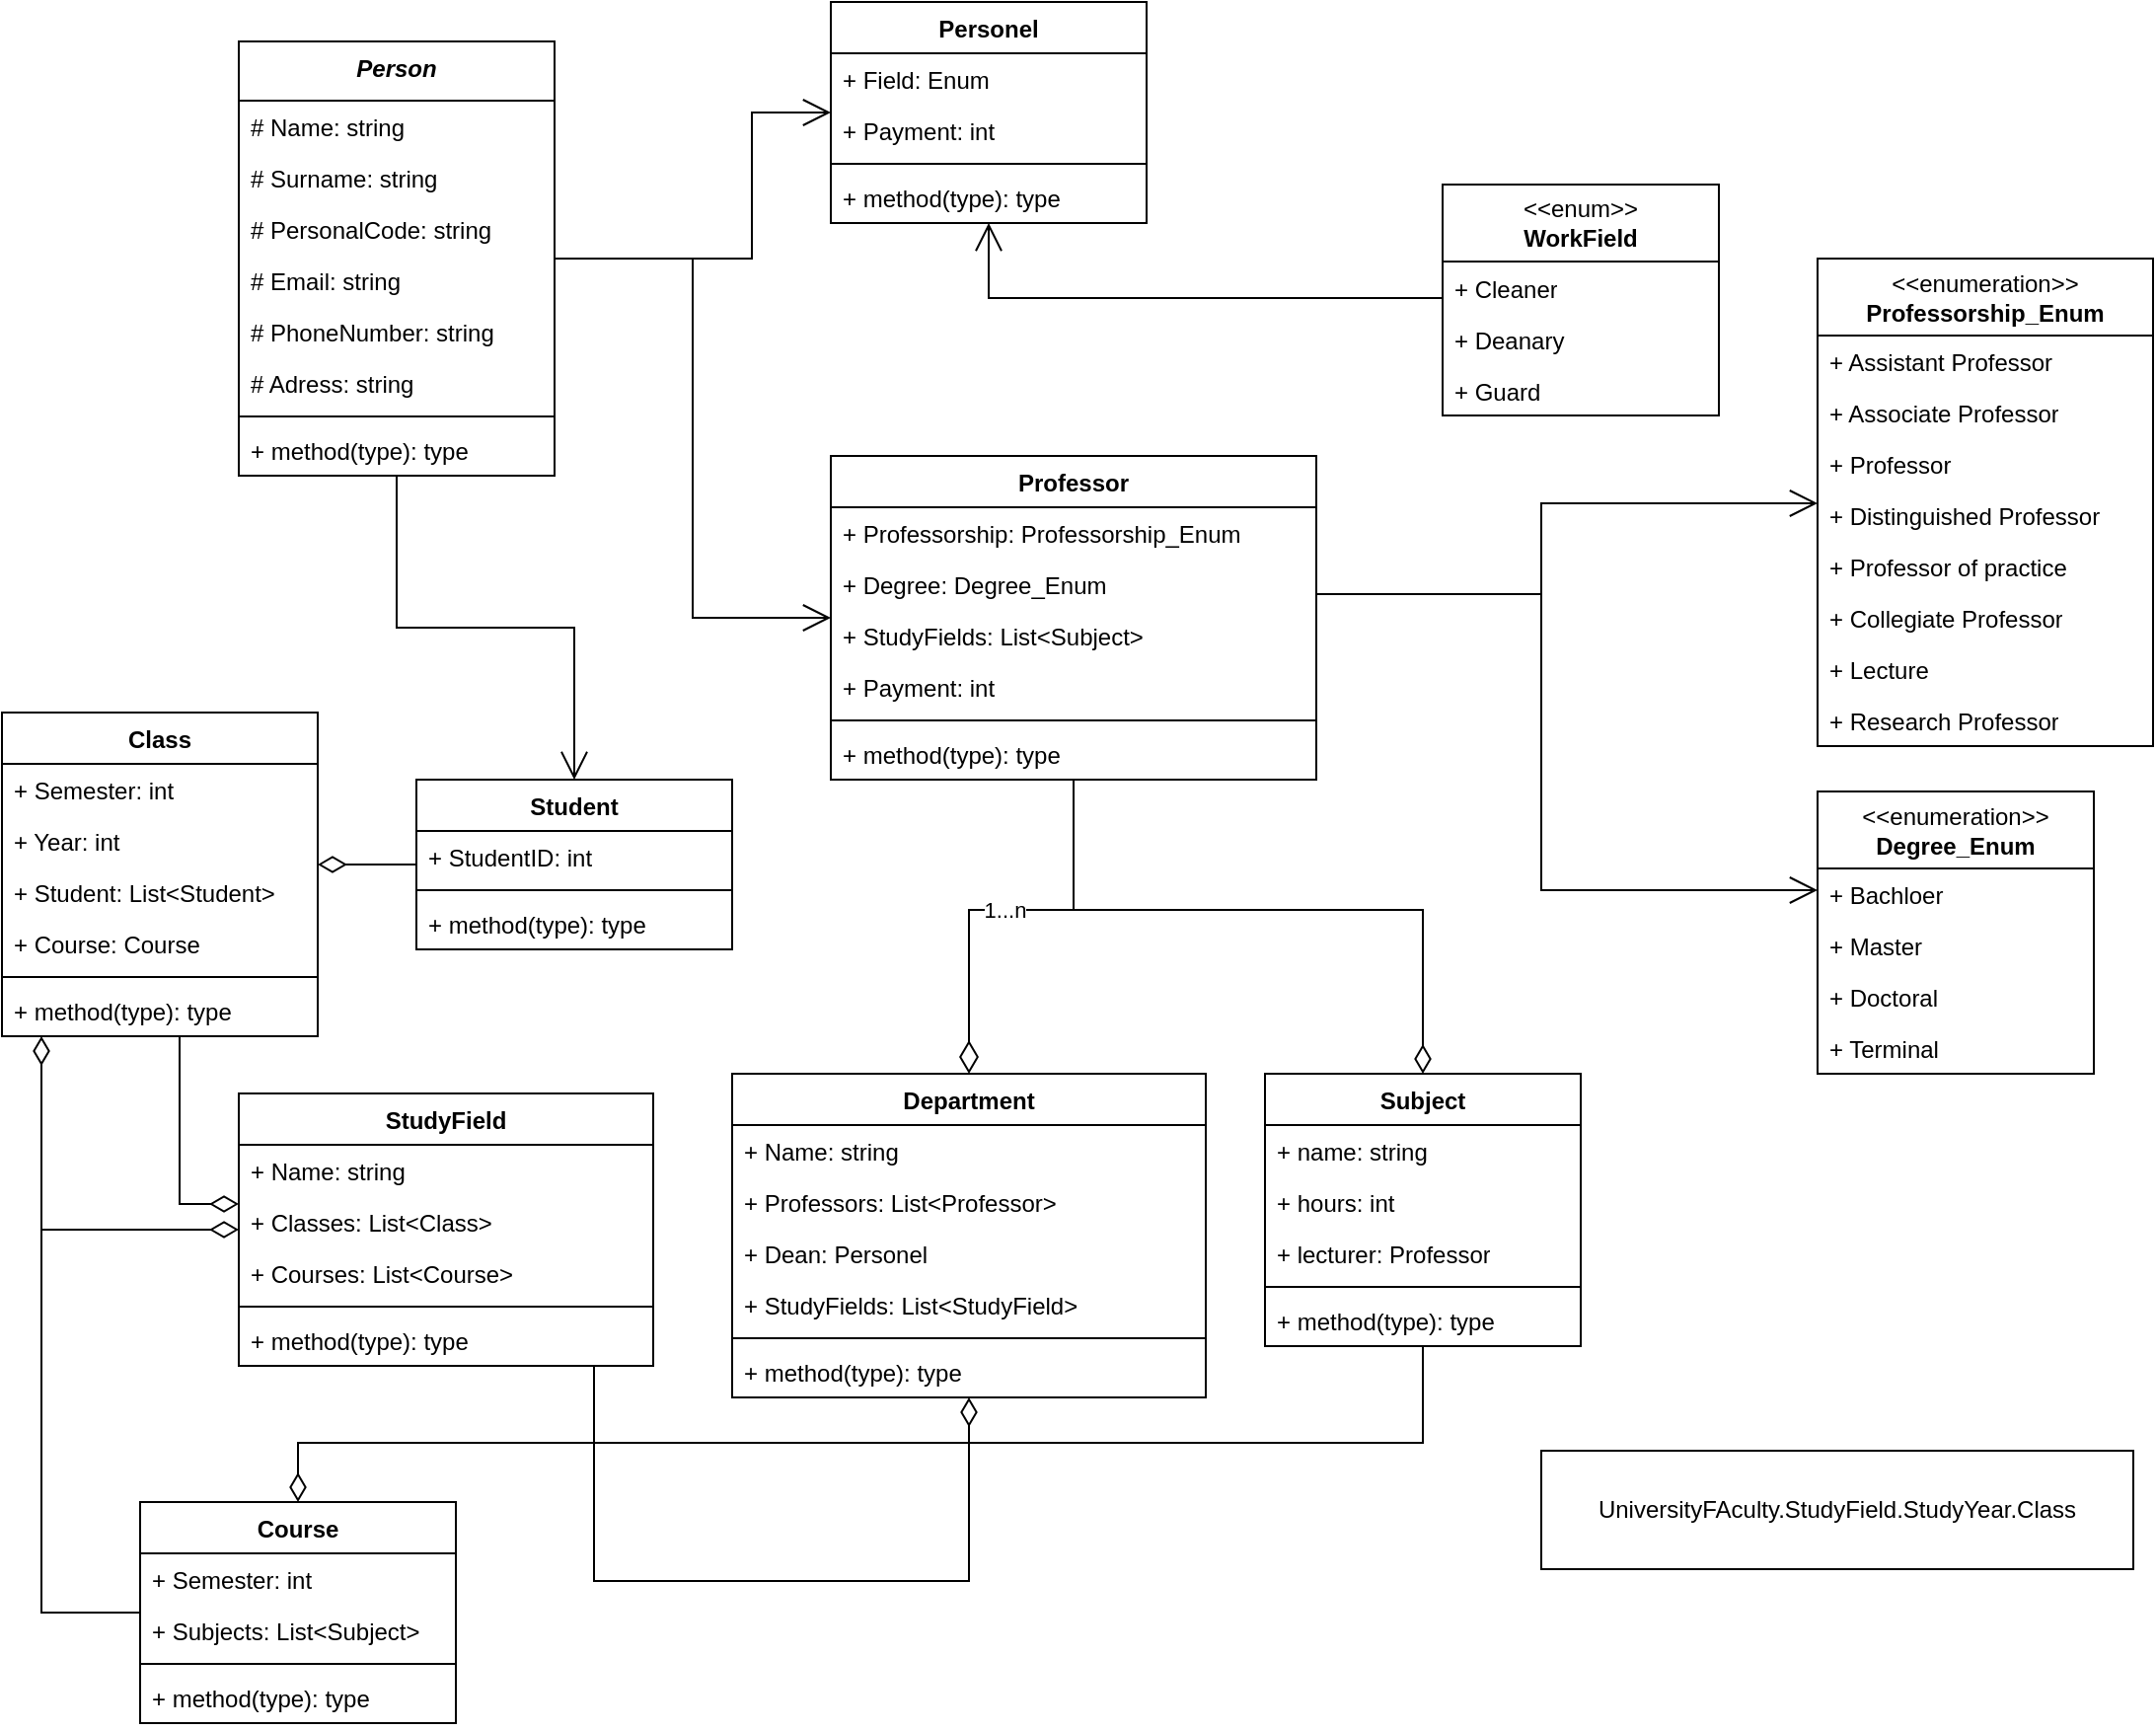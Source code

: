 <mxfile version="24.2.5" type="github">
  <diagram name="Strona-1" id="ZMuBya0hHFWjPArA7sXA">
    <mxGraphModel dx="860" dy="2122" grid="1" gridSize="10" guides="1" tooltips="1" connect="1" arrows="1" fold="1" page="1" pageScale="1" pageWidth="827" pageHeight="1169" math="0" shadow="0">
      <root>
        <mxCell id="0" />
        <mxCell id="1" parent="0" />
        <mxCell id="BxBO1usKI3OGjHKs2vSr-18" value="&lt;b&gt;Class&lt;/b&gt;" style="swimlane;fontStyle=1;align=center;verticalAlign=top;childLayout=stackLayout;horizontal=1;startSize=26;horizontalStack=0;resizeParent=1;resizeParentMax=0;resizeLast=0;collapsible=1;marginBottom=0;whiteSpace=wrap;html=1;" parent="1" vertex="1">
          <mxGeometry x="150" y="280" width="160" height="164" as="geometry" />
        </mxCell>
        <mxCell id="BxBO1usKI3OGjHKs2vSr-19" value="+ Semester: int" style="text;strokeColor=none;fillColor=none;align=left;verticalAlign=top;spacingLeft=4;spacingRight=4;overflow=hidden;rotatable=0;points=[[0,0.5],[1,0.5]];portConstraint=eastwest;whiteSpace=wrap;html=1;" parent="BxBO1usKI3OGjHKs2vSr-18" vertex="1">
          <mxGeometry y="26" width="160" height="26" as="geometry" />
        </mxCell>
        <mxCell id="FNR3KFnYAetJGcfj_zRv-16" value="+ Year: int" style="text;strokeColor=none;fillColor=none;align=left;verticalAlign=top;spacingLeft=4;spacingRight=4;overflow=hidden;rotatable=0;points=[[0,0.5],[1,0.5]];portConstraint=eastwest;whiteSpace=wrap;html=1;" vertex="1" parent="BxBO1usKI3OGjHKs2vSr-18">
          <mxGeometry y="52" width="160" height="26" as="geometry" />
        </mxCell>
        <mxCell id="FNR3KFnYAetJGcfj_zRv-23" value="+ Student: List&amp;lt;Student&amp;gt;" style="text;strokeColor=none;fillColor=none;align=left;verticalAlign=top;spacingLeft=4;spacingRight=4;overflow=hidden;rotatable=0;points=[[0,0.5],[1,0.5]];portConstraint=eastwest;whiteSpace=wrap;html=1;" vertex="1" parent="BxBO1usKI3OGjHKs2vSr-18">
          <mxGeometry y="78" width="160" height="26" as="geometry" />
        </mxCell>
        <mxCell id="FNR3KFnYAetJGcfj_zRv-25" value="+ Course: Course" style="text;strokeColor=none;fillColor=none;align=left;verticalAlign=top;spacingLeft=4;spacingRight=4;overflow=hidden;rotatable=0;points=[[0,0.5],[1,0.5]];portConstraint=eastwest;whiteSpace=wrap;html=1;" vertex="1" parent="BxBO1usKI3OGjHKs2vSr-18">
          <mxGeometry y="104" width="160" height="26" as="geometry" />
        </mxCell>
        <mxCell id="BxBO1usKI3OGjHKs2vSr-20" value="" style="line;strokeWidth=1;fillColor=none;align=left;verticalAlign=middle;spacingTop=-1;spacingLeft=3;spacingRight=3;rotatable=0;labelPosition=right;points=[];portConstraint=eastwest;strokeColor=inherit;" parent="BxBO1usKI3OGjHKs2vSr-18" vertex="1">
          <mxGeometry y="130" width="160" height="8" as="geometry" />
        </mxCell>
        <mxCell id="BxBO1usKI3OGjHKs2vSr-21" value="+ method(type): type" style="text;strokeColor=none;fillColor=none;align=left;verticalAlign=top;spacingLeft=4;spacingRight=4;overflow=hidden;rotatable=0;points=[[0,0.5],[1,0.5]];portConstraint=eastwest;whiteSpace=wrap;html=1;" parent="BxBO1usKI3OGjHKs2vSr-18" vertex="1">
          <mxGeometry y="138" width="160" height="26" as="geometry" />
        </mxCell>
        <mxCell id="BxBO1usKI3OGjHKs2vSr-22" value="&lt;b&gt;Student&lt;/b&gt;" style="swimlane;fontStyle=1;align=center;verticalAlign=top;childLayout=stackLayout;horizontal=1;startSize=26;horizontalStack=0;resizeParent=1;resizeParentMax=0;resizeLast=0;collapsible=1;marginBottom=0;whiteSpace=wrap;html=1;" parent="1" vertex="1">
          <mxGeometry x="360" y="314" width="160" height="86" as="geometry" />
        </mxCell>
        <mxCell id="BxBO1usKI3OGjHKs2vSr-23" value="+ StudentID: int" style="text;strokeColor=none;fillColor=none;align=left;verticalAlign=top;spacingLeft=4;spacingRight=4;overflow=hidden;rotatable=0;points=[[0,0.5],[1,0.5]];portConstraint=eastwest;whiteSpace=wrap;html=1;" parent="BxBO1usKI3OGjHKs2vSr-22" vertex="1">
          <mxGeometry y="26" width="160" height="26" as="geometry" />
        </mxCell>
        <mxCell id="BxBO1usKI3OGjHKs2vSr-24" value="" style="line;strokeWidth=1;fillColor=none;align=left;verticalAlign=middle;spacingTop=-1;spacingLeft=3;spacingRight=3;rotatable=0;labelPosition=right;points=[];portConstraint=eastwest;strokeColor=inherit;" parent="BxBO1usKI3OGjHKs2vSr-22" vertex="1">
          <mxGeometry y="52" width="160" height="8" as="geometry" />
        </mxCell>
        <mxCell id="BxBO1usKI3OGjHKs2vSr-25" value="+ method(type): type" style="text;strokeColor=none;fillColor=none;align=left;verticalAlign=top;spacingLeft=4;spacingRight=4;overflow=hidden;rotatable=0;points=[[0,0.5],[1,0.5]];portConstraint=eastwest;whiteSpace=wrap;html=1;" parent="BxBO1usKI3OGjHKs2vSr-22" vertex="1">
          <mxGeometry y="60" width="160" height="26" as="geometry" />
        </mxCell>
        <mxCell id="BxBO1usKI3OGjHKs2vSr-30" value="&lt;b&gt;Professor&lt;/b&gt;&lt;br&gt;&lt;div&gt;&lt;b&gt;&lt;br&gt;&lt;/b&gt;&lt;/div&gt;" style="swimlane;fontStyle=1;align=center;verticalAlign=top;childLayout=stackLayout;horizontal=1;startSize=26;horizontalStack=0;resizeParent=1;resizeParentMax=0;resizeLast=0;collapsible=1;marginBottom=0;whiteSpace=wrap;html=1;" parent="1" vertex="1">
          <mxGeometry x="570" y="150" width="246" height="164" as="geometry" />
        </mxCell>
        <mxCell id="BxBO1usKI3OGjHKs2vSr-31" value="+&amp;nbsp;&lt;span style=&quot;text-align: center;&quot;&gt;Professorship&lt;/span&gt;:&amp;nbsp;&lt;span style=&quot;text-align: center;&quot;&gt;Professorship_Enum&lt;/span&gt;" style="text;strokeColor=none;fillColor=none;align=left;verticalAlign=top;spacingLeft=4;spacingRight=4;overflow=hidden;rotatable=0;points=[[0,0.5],[1,0.5]];portConstraint=eastwest;whiteSpace=wrap;html=1;" parent="BxBO1usKI3OGjHKs2vSr-30" vertex="1">
          <mxGeometry y="26" width="246" height="26" as="geometry" />
        </mxCell>
        <mxCell id="FNR3KFnYAetJGcfj_zRv-11" value="+ Degree: Degree_Enum&lt;span style=&quot;color: rgba(0, 0, 0, 0); font-family: monospace; font-size: 0px; text-wrap: nowrap;&quot;&gt;%3CmxGraphModel%3E%3Croot%3E%3CmxCell%20id%3D%220%22%2F%3E%3CmxCell%20id%3D%221%22%20parent%3D%220%22%2F%3E%3CmxCell%20id%3D%222%22%20value%3D%22%2B%20StudyFields%3A%20List%26amp%3Blt%3BSubject%26amp%3Bgt%3B%22%20style%3D%22text%3BstrokeColor%3Dnone%3BfillColor%3Dnone%3Balign%3Dleft%3BverticalAlign%3Dtop%3BspacingLeft%3D4%3BspacingRight%3D4%3Boverflow%3Dhidden%3Brotatable%3D0%3Bpoints%3D%5B%5B0%2C0.5%5D%2C%5B1%2C0.5%5D%5D%3BportConstraint%3Deastwest%3BwhiteSpace%3Dwrap%3Bhtml%3D1%3B%22%20vertex%3D%221%22%20parent%3D%221%22%3E%3CmxGeometry%20x%3D%22570%22%20y%3D%22202%22%20width%3D%22246%22%20height%3D%2226%22%20as%3D%22geometry%22%2F%3E%3C%2FmxCell%3E%3C%2Froot%3E%3C%2FmxGraphModel%3E&lt;/span&gt;" style="text;strokeColor=none;fillColor=none;align=left;verticalAlign=top;spacingLeft=4;spacingRight=4;overflow=hidden;rotatable=0;points=[[0,0.5],[1,0.5]];portConstraint=eastwest;whiteSpace=wrap;html=1;" vertex="1" parent="BxBO1usKI3OGjHKs2vSr-30">
          <mxGeometry y="52" width="246" height="26" as="geometry" />
        </mxCell>
        <mxCell id="BxBO1usKI3OGjHKs2vSr-61" value="+ StudyFields: List&amp;lt;Subject&amp;gt;" style="text;strokeColor=none;fillColor=none;align=left;verticalAlign=top;spacingLeft=4;spacingRight=4;overflow=hidden;rotatable=0;points=[[0,0.5],[1,0.5]];portConstraint=eastwest;whiteSpace=wrap;html=1;" parent="BxBO1usKI3OGjHKs2vSr-30" vertex="1">
          <mxGeometry y="78" width="246" height="26" as="geometry" />
        </mxCell>
        <mxCell id="BxBO1usKI3OGjHKs2vSr-73" value="+ Payment: int" style="text;strokeColor=none;fillColor=none;align=left;verticalAlign=top;spacingLeft=4;spacingRight=4;overflow=hidden;rotatable=0;points=[[0,0.5],[1,0.5]];portConstraint=eastwest;whiteSpace=wrap;html=1;" parent="BxBO1usKI3OGjHKs2vSr-30" vertex="1">
          <mxGeometry y="104" width="246" height="26" as="geometry" />
        </mxCell>
        <mxCell id="BxBO1usKI3OGjHKs2vSr-32" value="" style="line;strokeWidth=1;fillColor=none;align=left;verticalAlign=middle;spacingTop=-1;spacingLeft=3;spacingRight=3;rotatable=0;labelPosition=right;points=[];portConstraint=eastwest;strokeColor=inherit;" parent="BxBO1usKI3OGjHKs2vSr-30" vertex="1">
          <mxGeometry y="130" width="246" height="8" as="geometry" />
        </mxCell>
        <mxCell id="BxBO1usKI3OGjHKs2vSr-33" value="+ method(type): type" style="text;strokeColor=none;fillColor=none;align=left;verticalAlign=top;spacingLeft=4;spacingRight=4;overflow=hidden;rotatable=0;points=[[0,0.5],[1,0.5]];portConstraint=eastwest;whiteSpace=wrap;html=1;" parent="BxBO1usKI3OGjHKs2vSr-30" vertex="1">
          <mxGeometry y="138" width="246" height="26" as="geometry" />
        </mxCell>
        <mxCell id="BxBO1usKI3OGjHKs2vSr-34" value="&lt;b&gt;Personel&lt;/b&gt;" style="swimlane;fontStyle=1;align=center;verticalAlign=top;childLayout=stackLayout;horizontal=1;startSize=26;horizontalStack=0;resizeParent=1;resizeParentMax=0;resizeLast=0;collapsible=1;marginBottom=0;whiteSpace=wrap;html=1;" parent="1" vertex="1">
          <mxGeometry x="570" y="-80" width="160" height="112" as="geometry" />
        </mxCell>
        <mxCell id="BxBO1usKI3OGjHKs2vSr-35" value="+ Field: Enum" style="text;strokeColor=none;fillColor=none;align=left;verticalAlign=top;spacingLeft=4;spacingRight=4;overflow=hidden;rotatable=0;points=[[0,0.5],[1,0.5]];portConstraint=eastwest;whiteSpace=wrap;html=1;" parent="BxBO1usKI3OGjHKs2vSr-34" vertex="1">
          <mxGeometry y="26" width="160" height="26" as="geometry" />
        </mxCell>
        <mxCell id="BxBO1usKI3OGjHKs2vSr-74" value="+ Payment: int" style="text;strokeColor=none;fillColor=none;align=left;verticalAlign=top;spacingLeft=4;spacingRight=4;overflow=hidden;rotatable=0;points=[[0,0.5],[1,0.5]];portConstraint=eastwest;whiteSpace=wrap;html=1;" parent="BxBO1usKI3OGjHKs2vSr-34" vertex="1">
          <mxGeometry y="52" width="160" height="26" as="geometry" />
        </mxCell>
        <mxCell id="BxBO1usKI3OGjHKs2vSr-36" value="" style="line;strokeWidth=1;fillColor=none;align=left;verticalAlign=middle;spacingTop=-1;spacingLeft=3;spacingRight=3;rotatable=0;labelPosition=right;points=[];portConstraint=eastwest;strokeColor=inherit;" parent="BxBO1usKI3OGjHKs2vSr-34" vertex="1">
          <mxGeometry y="78" width="160" height="8" as="geometry" />
        </mxCell>
        <mxCell id="BxBO1usKI3OGjHKs2vSr-37" value="+ method(type): type" style="text;strokeColor=none;fillColor=none;align=left;verticalAlign=top;spacingLeft=4;spacingRight=4;overflow=hidden;rotatable=0;points=[[0,0.5],[1,0.5]];portConstraint=eastwest;whiteSpace=wrap;html=1;" parent="BxBO1usKI3OGjHKs2vSr-34" vertex="1">
          <mxGeometry y="86" width="160" height="26" as="geometry" />
        </mxCell>
        <mxCell id="BxBO1usKI3OGjHKs2vSr-40" value="&lt;div&gt;&lt;b&gt;Department&lt;/b&gt;&lt;/div&gt;" style="swimlane;fontStyle=1;align=center;verticalAlign=top;childLayout=stackLayout;horizontal=1;startSize=26;horizontalStack=0;resizeParent=1;resizeParentMax=0;resizeLast=0;collapsible=1;marginBottom=0;whiteSpace=wrap;html=1;" parent="1" vertex="1">
          <mxGeometry x="520" y="463" width="240" height="164" as="geometry" />
        </mxCell>
        <mxCell id="BxBO1usKI3OGjHKs2vSr-95" value="+ Name: string" style="text;strokeColor=none;fillColor=none;align=left;verticalAlign=top;spacingLeft=4;spacingRight=4;overflow=hidden;rotatable=0;points=[[0,0.5],[1,0.5]];portConstraint=eastwest;whiteSpace=wrap;html=1;" parent="BxBO1usKI3OGjHKs2vSr-40" vertex="1">
          <mxGeometry y="26" width="240" height="26" as="geometry" />
        </mxCell>
        <mxCell id="BxBO1usKI3OGjHKs2vSr-96" value="+ Professors: List&amp;lt;Professor&amp;gt;" style="text;strokeColor=none;fillColor=none;align=left;verticalAlign=top;spacingLeft=4;spacingRight=4;overflow=hidden;rotatable=0;points=[[0,0.5],[1,0.5]];portConstraint=eastwest;whiteSpace=wrap;html=1;" parent="BxBO1usKI3OGjHKs2vSr-40" vertex="1">
          <mxGeometry y="52" width="240" height="26" as="geometry" />
        </mxCell>
        <mxCell id="BxBO1usKI3OGjHKs2vSr-97" value="+ Dean: Personel" style="text;strokeColor=none;fillColor=none;align=left;verticalAlign=top;spacingLeft=4;spacingRight=4;overflow=hidden;rotatable=0;points=[[0,0.5],[1,0.5]];portConstraint=eastwest;whiteSpace=wrap;html=1;" parent="BxBO1usKI3OGjHKs2vSr-40" vertex="1">
          <mxGeometry y="78" width="240" height="26" as="geometry" />
        </mxCell>
        <mxCell id="BxBO1usKI3OGjHKs2vSr-98" value="+ StudyFields: List&amp;lt;StudyField&amp;gt;" style="text;strokeColor=none;fillColor=none;align=left;verticalAlign=top;spacingLeft=4;spacingRight=4;overflow=hidden;rotatable=0;points=[[0,0.5],[1,0.5]];portConstraint=eastwest;whiteSpace=wrap;html=1;" parent="BxBO1usKI3OGjHKs2vSr-40" vertex="1">
          <mxGeometry y="104" width="240" height="26" as="geometry" />
        </mxCell>
        <mxCell id="BxBO1usKI3OGjHKs2vSr-42" value="" style="line;strokeWidth=1;fillColor=none;align=left;verticalAlign=middle;spacingTop=-1;spacingLeft=3;spacingRight=3;rotatable=0;labelPosition=right;points=[];portConstraint=eastwest;strokeColor=inherit;" parent="BxBO1usKI3OGjHKs2vSr-40" vertex="1">
          <mxGeometry y="130" width="240" height="8" as="geometry" />
        </mxCell>
        <mxCell id="BxBO1usKI3OGjHKs2vSr-43" value="+ method(type): type" style="text;strokeColor=none;fillColor=none;align=left;verticalAlign=top;spacingLeft=4;spacingRight=4;overflow=hidden;rotatable=0;points=[[0,0.5],[1,0.5]];portConstraint=eastwest;whiteSpace=wrap;html=1;" parent="BxBO1usKI3OGjHKs2vSr-40" vertex="1">
          <mxGeometry y="138" width="240" height="26" as="geometry" />
        </mxCell>
        <mxCell id="BxBO1usKI3OGjHKs2vSr-44" value="&lt;b&gt;StudyField&lt;/b&gt;" style="swimlane;fontStyle=1;align=center;verticalAlign=top;childLayout=stackLayout;horizontal=1;startSize=26;horizontalStack=0;resizeParent=1;resizeParentMax=0;resizeLast=0;collapsible=1;marginBottom=0;whiteSpace=wrap;html=1;" parent="1" vertex="1">
          <mxGeometry x="270" y="473" width="210" height="138" as="geometry" />
        </mxCell>
        <mxCell id="BxBO1usKI3OGjHKs2vSr-45" value="+ Name: string" style="text;strokeColor=none;fillColor=none;align=left;verticalAlign=top;spacingLeft=4;spacingRight=4;overflow=hidden;rotatable=0;points=[[0,0.5],[1,0.5]];portConstraint=eastwest;whiteSpace=wrap;html=1;" parent="BxBO1usKI3OGjHKs2vSr-44" vertex="1">
          <mxGeometry y="26" width="210" height="26" as="geometry" />
        </mxCell>
        <mxCell id="BxBO1usKI3OGjHKs2vSr-105" value="+ Classes: List&amp;lt;Class&amp;gt;" style="text;strokeColor=none;fillColor=none;align=left;verticalAlign=top;spacingLeft=4;spacingRight=4;overflow=hidden;rotatable=0;points=[[0,0.5],[1,0.5]];portConstraint=eastwest;whiteSpace=wrap;html=1;" parent="BxBO1usKI3OGjHKs2vSr-44" vertex="1">
          <mxGeometry y="52" width="210" height="26" as="geometry" />
        </mxCell>
        <mxCell id="FNR3KFnYAetJGcfj_zRv-26" value="+ Courses: List&amp;lt;Course&amp;gt;" style="text;strokeColor=none;fillColor=none;align=left;verticalAlign=top;spacingLeft=4;spacingRight=4;overflow=hidden;rotatable=0;points=[[0,0.5],[1,0.5]];portConstraint=eastwest;whiteSpace=wrap;html=1;" vertex="1" parent="BxBO1usKI3OGjHKs2vSr-44">
          <mxGeometry y="78" width="210" height="26" as="geometry" />
        </mxCell>
        <mxCell id="BxBO1usKI3OGjHKs2vSr-46" value="" style="line;strokeWidth=1;fillColor=none;align=left;verticalAlign=middle;spacingTop=-1;spacingLeft=3;spacingRight=3;rotatable=0;labelPosition=right;points=[];portConstraint=eastwest;strokeColor=inherit;" parent="BxBO1usKI3OGjHKs2vSr-44" vertex="1">
          <mxGeometry y="104" width="210" height="8" as="geometry" />
        </mxCell>
        <mxCell id="BxBO1usKI3OGjHKs2vSr-47" value="+ method(type): type" style="text;strokeColor=none;fillColor=none;align=left;verticalAlign=top;spacingLeft=4;spacingRight=4;overflow=hidden;rotatable=0;points=[[0,0.5],[1,0.5]];portConstraint=eastwest;whiteSpace=wrap;html=1;" parent="BxBO1usKI3OGjHKs2vSr-44" vertex="1">
          <mxGeometry y="112" width="210" height="26" as="geometry" />
        </mxCell>
        <mxCell id="BxBO1usKI3OGjHKs2vSr-48" value="Person" style="swimlane;fontStyle=3;align=center;verticalAlign=top;childLayout=stackLayout;horizontal=1;startSize=30;horizontalStack=0;resizeParent=1;resizeParentMax=0;resizeLast=0;collapsible=1;marginBottom=0;whiteSpace=wrap;html=1;" parent="1" vertex="1">
          <mxGeometry x="270" y="-60" width="160" height="220" as="geometry" />
        </mxCell>
        <mxCell id="BxBO1usKI3OGjHKs2vSr-49" value="# Name: string" style="text;strokeColor=none;fillColor=none;align=left;verticalAlign=top;spacingLeft=4;spacingRight=4;overflow=hidden;rotatable=0;points=[[0,0.5],[1,0.5]];portConstraint=eastwest;whiteSpace=wrap;html=1;" parent="BxBO1usKI3OGjHKs2vSr-48" vertex="1">
          <mxGeometry y="30" width="160" height="26" as="geometry" />
        </mxCell>
        <mxCell id="BxBO1usKI3OGjHKs2vSr-52" value="# Surname: string" style="text;strokeColor=none;fillColor=none;align=left;verticalAlign=top;spacingLeft=4;spacingRight=4;overflow=hidden;rotatable=0;points=[[0,0.5],[1,0.5]];portConstraint=eastwest;whiteSpace=wrap;html=1;" parent="BxBO1usKI3OGjHKs2vSr-48" vertex="1">
          <mxGeometry y="56" width="160" height="26" as="geometry" />
        </mxCell>
        <mxCell id="BxBO1usKI3OGjHKs2vSr-53" value="# PersonalCode: string" style="text;strokeColor=none;fillColor=none;align=left;verticalAlign=top;spacingLeft=4;spacingRight=4;overflow=hidden;rotatable=0;points=[[0,0.5],[1,0.5]];portConstraint=eastwest;whiteSpace=wrap;html=1;" parent="BxBO1usKI3OGjHKs2vSr-48" vertex="1">
          <mxGeometry y="82" width="160" height="26" as="geometry" />
        </mxCell>
        <mxCell id="BxBO1usKI3OGjHKs2vSr-56" value="# Email: string" style="text;strokeColor=none;fillColor=none;align=left;verticalAlign=top;spacingLeft=4;spacingRight=4;overflow=hidden;rotatable=0;points=[[0,0.5],[1,0.5]];portConstraint=eastwest;whiteSpace=wrap;html=1;" parent="BxBO1usKI3OGjHKs2vSr-48" vertex="1">
          <mxGeometry y="108" width="160" height="26" as="geometry" />
        </mxCell>
        <mxCell id="BxBO1usKI3OGjHKs2vSr-55" value="# PhoneNumber: string" style="text;strokeColor=none;fillColor=none;align=left;verticalAlign=top;spacingLeft=4;spacingRight=4;overflow=hidden;rotatable=0;points=[[0,0.5],[1,0.5]];portConstraint=eastwest;whiteSpace=wrap;html=1;" parent="BxBO1usKI3OGjHKs2vSr-48" vertex="1">
          <mxGeometry y="134" width="160" height="26" as="geometry" />
        </mxCell>
        <mxCell id="BxBO1usKI3OGjHKs2vSr-54" value="# Adress: string" style="text;strokeColor=none;fillColor=none;align=left;verticalAlign=top;spacingLeft=4;spacingRight=4;overflow=hidden;rotatable=0;points=[[0,0.5],[1,0.5]];portConstraint=eastwest;whiteSpace=wrap;html=1;" parent="BxBO1usKI3OGjHKs2vSr-48" vertex="1">
          <mxGeometry y="160" width="160" height="26" as="geometry" />
        </mxCell>
        <mxCell id="BxBO1usKI3OGjHKs2vSr-50" value="" style="line;strokeWidth=1;fillColor=none;align=left;verticalAlign=middle;spacingTop=-1;spacingLeft=3;spacingRight=3;rotatable=0;labelPosition=right;points=[];portConstraint=eastwest;strokeColor=inherit;" parent="BxBO1usKI3OGjHKs2vSr-48" vertex="1">
          <mxGeometry y="186" width="160" height="8" as="geometry" />
        </mxCell>
        <mxCell id="BxBO1usKI3OGjHKs2vSr-51" value="+ method(type): type" style="text;strokeColor=none;fillColor=none;align=left;verticalAlign=top;spacingLeft=4;spacingRight=4;overflow=hidden;rotatable=0;points=[[0,0.5],[1,0.5]];portConstraint=eastwest;whiteSpace=wrap;html=1;" parent="BxBO1usKI3OGjHKs2vSr-48" vertex="1">
          <mxGeometry y="194" width="160" height="26" as="geometry" />
        </mxCell>
        <mxCell id="BxBO1usKI3OGjHKs2vSr-62" value="&amp;lt;&amp;lt;enumeration&amp;gt;&amp;gt;&lt;br&gt;&lt;b&gt;Professorship_Enum&lt;/b&gt;" style="swimlane;fontStyle=0;childLayout=stackLayout;horizontal=1;startSize=39;fillColor=none;horizontalStack=0;resizeParent=1;resizeParentMax=0;resizeLast=0;collapsible=1;marginBottom=0;whiteSpace=wrap;html=1;" parent="1" vertex="1">
          <mxGeometry x="1070" y="50" width="170" height="247" as="geometry" />
        </mxCell>
        <mxCell id="BxBO1usKI3OGjHKs2vSr-63" value="+ Assistant Professor" style="text;strokeColor=none;fillColor=none;align=left;verticalAlign=top;spacingLeft=4;spacingRight=4;overflow=hidden;rotatable=0;points=[[0,0.5],[1,0.5]];portConstraint=eastwest;whiteSpace=wrap;html=1;" parent="BxBO1usKI3OGjHKs2vSr-62" vertex="1">
          <mxGeometry y="39" width="170" height="26" as="geometry" />
        </mxCell>
        <mxCell id="BxBO1usKI3OGjHKs2vSr-64" value="+ Associate Professor" style="text;strokeColor=none;fillColor=none;align=left;verticalAlign=top;spacingLeft=4;spacingRight=4;overflow=hidden;rotatable=0;points=[[0,0.5],[1,0.5]];portConstraint=eastwest;whiteSpace=wrap;html=1;" parent="BxBO1usKI3OGjHKs2vSr-62" vertex="1">
          <mxGeometry y="65" width="170" height="26" as="geometry" />
        </mxCell>
        <mxCell id="BxBO1usKI3OGjHKs2vSr-65" value="+ Professor" style="text;strokeColor=none;fillColor=none;align=left;verticalAlign=top;spacingLeft=4;spacingRight=4;overflow=hidden;rotatable=0;points=[[0,0.5],[1,0.5]];portConstraint=eastwest;whiteSpace=wrap;html=1;" parent="BxBO1usKI3OGjHKs2vSr-62" vertex="1">
          <mxGeometry y="91" width="170" height="26" as="geometry" />
        </mxCell>
        <mxCell id="FNR3KFnYAetJGcfj_zRv-6" value="+ Distinguished Professor" style="text;strokeColor=none;fillColor=none;align=left;verticalAlign=top;spacingLeft=4;spacingRight=4;overflow=hidden;rotatable=0;points=[[0,0.5],[1,0.5]];portConstraint=eastwest;whiteSpace=wrap;html=1;" vertex="1" parent="BxBO1usKI3OGjHKs2vSr-62">
          <mxGeometry y="117" width="170" height="26" as="geometry" />
        </mxCell>
        <mxCell id="FNR3KFnYAetJGcfj_zRv-9" value="+ Professor of practice" style="text;strokeColor=none;fillColor=none;align=left;verticalAlign=top;spacingLeft=4;spacingRight=4;overflow=hidden;rotatable=0;points=[[0,0.5],[1,0.5]];portConstraint=eastwest;whiteSpace=wrap;html=1;" vertex="1" parent="BxBO1usKI3OGjHKs2vSr-62">
          <mxGeometry y="143" width="170" height="26" as="geometry" />
        </mxCell>
        <mxCell id="FNR3KFnYAetJGcfj_zRv-8" value="+ Collegiate Professor" style="text;strokeColor=none;fillColor=none;align=left;verticalAlign=top;spacingLeft=4;spacingRight=4;overflow=hidden;rotatable=0;points=[[0,0.5],[1,0.5]];portConstraint=eastwest;whiteSpace=wrap;html=1;" vertex="1" parent="BxBO1usKI3OGjHKs2vSr-62">
          <mxGeometry y="169" width="170" height="26" as="geometry" />
        </mxCell>
        <mxCell id="FNR3KFnYAetJGcfj_zRv-7" value="+ Lecture" style="text;strokeColor=none;fillColor=none;align=left;verticalAlign=top;spacingLeft=4;spacingRight=4;overflow=hidden;rotatable=0;points=[[0,0.5],[1,0.5]];portConstraint=eastwest;whiteSpace=wrap;html=1;" vertex="1" parent="BxBO1usKI3OGjHKs2vSr-62">
          <mxGeometry y="195" width="170" height="26" as="geometry" />
        </mxCell>
        <mxCell id="BxBO1usKI3OGjHKs2vSr-66" value="+ Research Professor" style="text;strokeColor=none;fillColor=none;align=left;verticalAlign=top;spacingLeft=4;spacingRight=4;overflow=hidden;rotatable=0;points=[[0,0.5],[1,0.5]];portConstraint=eastwest;whiteSpace=wrap;html=1;" parent="BxBO1usKI3OGjHKs2vSr-62" vertex="1">
          <mxGeometry y="221" width="170" height="26" as="geometry" />
        </mxCell>
        <mxCell id="BxBO1usKI3OGjHKs2vSr-67" value="&lt;div&gt;&lt;b&gt;Subject&lt;/b&gt;&lt;/div&gt;" style="swimlane;fontStyle=1;align=center;verticalAlign=top;childLayout=stackLayout;horizontal=1;startSize=26;horizontalStack=0;resizeParent=1;resizeParentMax=0;resizeLast=0;collapsible=1;marginBottom=0;whiteSpace=wrap;html=1;" parent="1" vertex="1">
          <mxGeometry x="790" y="463" width="160" height="138" as="geometry" />
        </mxCell>
        <mxCell id="BxBO1usKI3OGjHKs2vSr-68" value="+ name: string" style="text;strokeColor=none;fillColor=none;align=left;verticalAlign=top;spacingLeft=4;spacingRight=4;overflow=hidden;rotatable=0;points=[[0,0.5],[1,0.5]];portConstraint=eastwest;whiteSpace=wrap;html=1;" parent="BxBO1usKI3OGjHKs2vSr-67" vertex="1">
          <mxGeometry y="26" width="160" height="26" as="geometry" />
        </mxCell>
        <mxCell id="BxBO1usKI3OGjHKs2vSr-71" value="+ hours: int" style="text;strokeColor=none;fillColor=none;align=left;verticalAlign=top;spacingLeft=4;spacingRight=4;overflow=hidden;rotatable=0;points=[[0,0.5],[1,0.5]];portConstraint=eastwest;whiteSpace=wrap;html=1;" parent="BxBO1usKI3OGjHKs2vSr-67" vertex="1">
          <mxGeometry y="52" width="160" height="26" as="geometry" />
        </mxCell>
        <mxCell id="FNR3KFnYAetJGcfj_zRv-15" value="+ lecturer: Professor" style="text;strokeColor=none;fillColor=none;align=left;verticalAlign=top;spacingLeft=4;spacingRight=4;overflow=hidden;rotatable=0;points=[[0,0.5],[1,0.5]];portConstraint=eastwest;whiteSpace=wrap;html=1;" vertex="1" parent="BxBO1usKI3OGjHKs2vSr-67">
          <mxGeometry y="78" width="160" height="26" as="geometry" />
        </mxCell>
        <mxCell id="BxBO1usKI3OGjHKs2vSr-69" value="" style="line;strokeWidth=1;fillColor=none;align=left;verticalAlign=middle;spacingTop=-1;spacingLeft=3;spacingRight=3;rotatable=0;labelPosition=right;points=[];portConstraint=eastwest;strokeColor=inherit;" parent="BxBO1usKI3OGjHKs2vSr-67" vertex="1">
          <mxGeometry y="104" width="160" height="8" as="geometry" />
        </mxCell>
        <mxCell id="BxBO1usKI3OGjHKs2vSr-70" value="+ method(type): type" style="text;strokeColor=none;fillColor=none;align=left;verticalAlign=top;spacingLeft=4;spacingRight=4;overflow=hidden;rotatable=0;points=[[0,0.5],[1,0.5]];portConstraint=eastwest;whiteSpace=wrap;html=1;" parent="BxBO1usKI3OGjHKs2vSr-67" vertex="1">
          <mxGeometry y="112" width="160" height="26" as="geometry" />
        </mxCell>
        <mxCell id="BxBO1usKI3OGjHKs2vSr-75" value="&amp;lt;&amp;lt;enum&amp;gt;&amp;gt;&lt;br&gt;&lt;b&gt;WorkField&lt;/b&gt;" style="swimlane;fontStyle=0;childLayout=stackLayout;horizontal=1;startSize=39;fillColor=none;horizontalStack=0;resizeParent=1;resizeParentMax=0;resizeLast=0;collapsible=1;marginBottom=0;whiteSpace=wrap;html=1;" parent="1" vertex="1">
          <mxGeometry x="880" y="12.5" width="140" height="117" as="geometry" />
        </mxCell>
        <mxCell id="BxBO1usKI3OGjHKs2vSr-76" value="+ Cleaner" style="text;strokeColor=none;fillColor=none;align=left;verticalAlign=top;spacingLeft=4;spacingRight=4;overflow=hidden;rotatable=0;points=[[0,0.5],[1,0.5]];portConstraint=eastwest;whiteSpace=wrap;html=1;" parent="BxBO1usKI3OGjHKs2vSr-75" vertex="1">
          <mxGeometry y="39" width="140" height="26" as="geometry" />
        </mxCell>
        <mxCell id="BxBO1usKI3OGjHKs2vSr-77" value="+ Deanary" style="text;strokeColor=none;fillColor=none;align=left;verticalAlign=top;spacingLeft=4;spacingRight=4;overflow=hidden;rotatable=0;points=[[0,0.5],[1,0.5]];portConstraint=eastwest;whiteSpace=wrap;html=1;" parent="BxBO1usKI3OGjHKs2vSr-75" vertex="1">
          <mxGeometry y="65" width="140" height="26" as="geometry" />
        </mxCell>
        <mxCell id="BxBO1usKI3OGjHKs2vSr-78" value="+ Guard" style="text;strokeColor=none;fillColor=none;align=left;verticalAlign=top;spacingLeft=4;spacingRight=4;overflow=hidden;rotatable=0;points=[[0,0.5],[1,0.5]];portConstraint=eastwest;whiteSpace=wrap;html=1;" parent="BxBO1usKI3OGjHKs2vSr-75" vertex="1">
          <mxGeometry y="91" width="140" height="26" as="geometry" />
        </mxCell>
        <mxCell id="BxBO1usKI3OGjHKs2vSr-84" value="" style="endArrow=open;endFill=1;endSize=12;html=1;rounded=0;edgeStyle=orthogonalEdgeStyle;" parent="1" source="BxBO1usKI3OGjHKs2vSr-75" target="BxBO1usKI3OGjHKs2vSr-34" edge="1">
          <mxGeometry width="160" relative="1" as="geometry">
            <mxPoint x="704" y="61" as="sourcePoint" />
            <mxPoint x="560" y="140" as="targetPoint" />
            <Array as="points">
              <mxPoint x="840" y="70" />
              <mxPoint x="840" y="70" />
            </Array>
          </mxGeometry>
        </mxCell>
        <mxCell id="BxBO1usKI3OGjHKs2vSr-85" value="" style="endArrow=open;endFill=1;endSize=12;html=1;rounded=0;edgeStyle=orthogonalEdgeStyle;" parent="1" source="BxBO1usKI3OGjHKs2vSr-30" target="BxBO1usKI3OGjHKs2vSr-62" edge="1">
          <mxGeometry width="160" relative="1" as="geometry">
            <mxPoint x="646" y="343" as="sourcePoint" />
            <mxPoint x="490" y="300" as="targetPoint" />
            <Array as="points">
              <mxPoint x="930" y="220" />
              <mxPoint x="930" y="174" />
            </Array>
          </mxGeometry>
        </mxCell>
        <mxCell id="BxBO1usKI3OGjHKs2vSr-91" value="" style="endArrow=diamondThin;html=1;endSize=12;startArrow=none;startSize=14;startFill=0;edgeStyle=orthogonalEdgeStyle;rounded=0;endFill=0;" parent="1" source="BxBO1usKI3OGjHKs2vSr-30" target="BxBO1usKI3OGjHKs2vSr-67" edge="1">
          <mxGeometry relative="1" as="geometry">
            <mxPoint x="760" y="420" as="sourcePoint" />
            <mxPoint x="790" y="400" as="targetPoint" />
            <Array as="points">
              <mxPoint x="693" y="380" />
              <mxPoint x="870" y="380" />
            </Array>
          </mxGeometry>
        </mxCell>
        <mxCell id="BxBO1usKI3OGjHKs2vSr-94" value="1...n" style="endArrow=none;html=1;endSize=12;startArrow=diamondThin;startSize=14;startFill=0;edgeStyle=orthogonalEdgeStyle;rounded=0;endFill=0;" parent="1" source="BxBO1usKI3OGjHKs2vSr-40" target="BxBO1usKI3OGjHKs2vSr-30" edge="1">
          <mxGeometry relative="1" as="geometry">
            <mxPoint x="800" y="646" as="sourcePoint" />
            <mxPoint x="660" y="462" as="targetPoint" />
            <Array as="points">
              <mxPoint x="640" y="380" />
              <mxPoint x="693" y="380" />
            </Array>
          </mxGeometry>
        </mxCell>
        <mxCell id="BxBO1usKI3OGjHKs2vSr-100" value="&lt;b&gt;Course&lt;/b&gt;" style="swimlane;fontStyle=1;align=center;verticalAlign=top;childLayout=stackLayout;horizontal=1;startSize=26;horizontalStack=0;resizeParent=1;resizeParentMax=0;resizeLast=0;collapsible=1;marginBottom=0;whiteSpace=wrap;html=1;" parent="1" vertex="1">
          <mxGeometry x="220" y="680" width="160" height="112" as="geometry" />
        </mxCell>
        <mxCell id="BxBO1usKI3OGjHKs2vSr-102" value="+ Semester: int" style="text;strokeColor=none;fillColor=none;align=left;verticalAlign=top;spacingLeft=4;spacingRight=4;overflow=hidden;rotatable=0;points=[[0,0.5],[1,0.5]];portConstraint=eastwest;whiteSpace=wrap;html=1;" parent="BxBO1usKI3OGjHKs2vSr-100" vertex="1">
          <mxGeometry y="26" width="160" height="26" as="geometry" />
        </mxCell>
        <mxCell id="FNR3KFnYAetJGcfj_zRv-20" value="+ Subjects: List&amp;lt;Subject&amp;gt;" style="text;strokeColor=none;fillColor=none;align=left;verticalAlign=top;spacingLeft=4;spacingRight=4;overflow=hidden;rotatable=0;points=[[0,0.5],[1,0.5]];portConstraint=eastwest;whiteSpace=wrap;html=1;" vertex="1" parent="BxBO1usKI3OGjHKs2vSr-100">
          <mxGeometry y="52" width="160" height="26" as="geometry" />
        </mxCell>
        <mxCell id="BxBO1usKI3OGjHKs2vSr-103" value="" style="line;strokeWidth=1;fillColor=none;align=left;verticalAlign=middle;spacingTop=-1;spacingLeft=3;spacingRight=3;rotatable=0;labelPosition=right;points=[];portConstraint=eastwest;strokeColor=inherit;" parent="BxBO1usKI3OGjHKs2vSr-100" vertex="1">
          <mxGeometry y="78" width="160" height="8" as="geometry" />
        </mxCell>
        <mxCell id="BxBO1usKI3OGjHKs2vSr-104" value="+ method(type): type" style="text;strokeColor=none;fillColor=none;align=left;verticalAlign=top;spacingLeft=4;spacingRight=4;overflow=hidden;rotatable=0;points=[[0,0.5],[1,0.5]];portConstraint=eastwest;whiteSpace=wrap;html=1;" parent="BxBO1usKI3OGjHKs2vSr-100" vertex="1">
          <mxGeometry y="86" width="160" height="26" as="geometry" />
        </mxCell>
        <mxCell id="BxBO1usKI3OGjHKs2vSr-106" value="UniversityFAculty.StudyField.StudyYear.Class" style="rounded=0;whiteSpace=wrap;html=1;" parent="1" vertex="1">
          <mxGeometry x="930" y="654" width="300" height="60" as="geometry" />
        </mxCell>
        <mxCell id="FNR3KFnYAetJGcfj_zRv-1" value="&amp;lt;&amp;lt;enumeration&amp;gt;&amp;gt;&lt;br&gt;&lt;b&gt;Degree_Enum&lt;/b&gt;" style="swimlane;fontStyle=0;childLayout=stackLayout;horizontal=1;startSize=39;fillColor=none;horizontalStack=0;resizeParent=1;resizeParentMax=0;resizeLast=0;collapsible=1;marginBottom=0;whiteSpace=wrap;html=1;" vertex="1" parent="1">
          <mxGeometry x="1070" y="320" width="140" height="143" as="geometry" />
        </mxCell>
        <mxCell id="FNR3KFnYAetJGcfj_zRv-2" value="+ Bachloer" style="text;strokeColor=none;fillColor=none;align=left;verticalAlign=top;spacingLeft=4;spacingRight=4;overflow=hidden;rotatable=0;points=[[0,0.5],[1,0.5]];portConstraint=eastwest;whiteSpace=wrap;html=1;" vertex="1" parent="FNR3KFnYAetJGcfj_zRv-1">
          <mxGeometry y="39" width="140" height="26" as="geometry" />
        </mxCell>
        <mxCell id="FNR3KFnYAetJGcfj_zRv-3" value="+ Master" style="text;strokeColor=none;fillColor=none;align=left;verticalAlign=top;spacingLeft=4;spacingRight=4;overflow=hidden;rotatable=0;points=[[0,0.5],[1,0.5]];portConstraint=eastwest;whiteSpace=wrap;html=1;" vertex="1" parent="FNR3KFnYAetJGcfj_zRv-1">
          <mxGeometry y="65" width="140" height="26" as="geometry" />
        </mxCell>
        <mxCell id="FNR3KFnYAetJGcfj_zRv-4" value="+ Doctoral" style="text;strokeColor=none;fillColor=none;align=left;verticalAlign=top;spacingLeft=4;spacingRight=4;overflow=hidden;rotatable=0;points=[[0,0.5],[1,0.5]];portConstraint=eastwest;whiteSpace=wrap;html=1;" vertex="1" parent="FNR3KFnYAetJGcfj_zRv-1">
          <mxGeometry y="91" width="140" height="26" as="geometry" />
        </mxCell>
        <mxCell id="FNR3KFnYAetJGcfj_zRv-5" value="+ Terminal" style="text;strokeColor=none;fillColor=none;align=left;verticalAlign=top;spacingLeft=4;spacingRight=4;overflow=hidden;rotatable=0;points=[[0,0.5],[1,0.5]];portConstraint=eastwest;whiteSpace=wrap;html=1;" vertex="1" parent="FNR3KFnYAetJGcfj_zRv-1">
          <mxGeometry y="117" width="140" height="26" as="geometry" />
        </mxCell>
        <mxCell id="FNR3KFnYAetJGcfj_zRv-10" value="" style="endArrow=open;endFill=1;endSize=12;html=1;rounded=0;edgeStyle=orthogonalEdgeStyle;" edge="1" parent="1" source="BxBO1usKI3OGjHKs2vSr-30" target="FNR3KFnYAetJGcfj_zRv-1">
          <mxGeometry width="160" relative="1" as="geometry">
            <mxPoint x="1081" y="449.75" as="sourcePoint" />
            <mxPoint x="827" y="278.25" as="targetPoint" />
            <Array as="points">
              <mxPoint x="930" y="220" />
              <mxPoint x="930" y="370" />
            </Array>
          </mxGeometry>
        </mxCell>
        <mxCell id="FNR3KFnYAetJGcfj_zRv-12" value="" style="endArrow=open;endFill=1;endSize=12;html=1;rounded=0;edgeStyle=orthogonalEdgeStyle;" edge="1" parent="1" source="BxBO1usKI3OGjHKs2vSr-48" target="BxBO1usKI3OGjHKs2vSr-34">
          <mxGeometry width="160" relative="1" as="geometry">
            <mxPoint x="890" y="81" as="sourcePoint" />
            <mxPoint x="770" y="81" as="targetPoint" />
            <Array as="points">
              <mxPoint x="530" y="50" />
              <mxPoint x="530" y="-24" />
            </Array>
          </mxGeometry>
        </mxCell>
        <mxCell id="FNR3KFnYAetJGcfj_zRv-14" value="" style="endArrow=open;endFill=1;endSize=12;html=1;rounded=0;edgeStyle=orthogonalEdgeStyle;" edge="1" parent="1" source="BxBO1usKI3OGjHKs2vSr-48" target="BxBO1usKI3OGjHKs2vSr-30">
          <mxGeometry width="160" relative="1" as="geometry">
            <mxPoint x="900" y="91" as="sourcePoint" />
            <mxPoint x="780" y="91" as="targetPoint" />
          </mxGeometry>
        </mxCell>
        <mxCell id="FNR3KFnYAetJGcfj_zRv-18" value="" style="endArrow=open;endFill=1;endSize=12;html=1;rounded=0;edgeStyle=orthogonalEdgeStyle;" edge="1" parent="1" source="BxBO1usKI3OGjHKs2vSr-48" target="BxBO1usKI3OGjHKs2vSr-22">
          <mxGeometry width="160" relative="1" as="geometry">
            <mxPoint x="500" y="160" as="sourcePoint" />
            <mxPoint x="580" y="242" as="targetPoint" />
          </mxGeometry>
        </mxCell>
        <mxCell id="FNR3KFnYAetJGcfj_zRv-22" value="" style="endArrow=diamondThin;html=1;endSize=12;startArrow=none;startSize=14;startFill=0;edgeStyle=orthogonalEdgeStyle;rounded=0;endFill=0;" edge="1" parent="1" source="BxBO1usKI3OGjHKs2vSr-67" target="BxBO1usKI3OGjHKs2vSr-100">
          <mxGeometry relative="1" as="geometry">
            <mxPoint x="290" y="640" as="sourcePoint" />
            <mxPoint x="467" y="789" as="targetPoint" />
            <Array as="points">
              <mxPoint x="870" y="650" />
              <mxPoint x="300" y="650" />
            </Array>
          </mxGeometry>
        </mxCell>
        <mxCell id="FNR3KFnYAetJGcfj_zRv-24" value="" style="endArrow=diamondThin;html=1;endSize=12;startArrow=none;startSize=14;startFill=0;edgeStyle=orthogonalEdgeStyle;rounded=0;endFill=0;" edge="1" parent="1" source="BxBO1usKI3OGjHKs2vSr-18" target="BxBO1usKI3OGjHKs2vSr-44">
          <mxGeometry relative="1" as="geometry">
            <mxPoint x="660" y="627" as="sourcePoint" />
            <mxPoint x="90" y="706" as="targetPoint" />
            <Array as="points">
              <mxPoint x="240" y="529" />
            </Array>
          </mxGeometry>
        </mxCell>
        <mxCell id="FNR3KFnYAetJGcfj_zRv-27" value="" style="endArrow=diamondThin;html=1;endSize=12;startArrow=none;startSize=14;startFill=0;edgeStyle=orthogonalEdgeStyle;rounded=0;endFill=0;" edge="1" parent="1" source="BxBO1usKI3OGjHKs2vSr-100" target="BxBO1usKI3OGjHKs2vSr-44">
          <mxGeometry relative="1" as="geometry">
            <mxPoint x="740" y="792" as="sourcePoint" />
            <mxPoint x="170" y="871" as="targetPoint" />
            <Array as="points">
              <mxPoint x="170" y="736" />
              <mxPoint x="170" y="542" />
            </Array>
          </mxGeometry>
        </mxCell>
        <mxCell id="FNR3KFnYAetJGcfj_zRv-28" value="" style="endArrow=diamondThin;html=1;endSize=12;startArrow=none;startSize=14;startFill=0;edgeStyle=orthogonalEdgeStyle;rounded=0;endFill=0;" edge="1" parent="1" source="BxBO1usKI3OGjHKs2vSr-44" target="BxBO1usKI3OGjHKs2vSr-40">
          <mxGeometry relative="1" as="geometry">
            <mxPoint x="550" y="914" as="sourcePoint" />
            <mxPoint x="600" y="720" as="targetPoint" />
            <Array as="points">
              <mxPoint x="450" y="720" />
              <mxPoint x="640" y="720" />
            </Array>
          </mxGeometry>
        </mxCell>
        <mxCell id="FNR3KFnYAetJGcfj_zRv-29" value="" style="endArrow=diamondThin;html=1;endSize=12;startArrow=none;startSize=14;startFill=0;edgeStyle=orthogonalEdgeStyle;rounded=0;endFill=0;" edge="1" parent="1" source="BxBO1usKI3OGjHKs2vSr-100" target="BxBO1usKI3OGjHKs2vSr-18">
          <mxGeometry relative="1" as="geometry">
            <mxPoint x="230" y="746" as="sourcePoint" />
            <mxPoint x="280" y="552" as="targetPoint" />
            <Array as="points">
              <mxPoint x="170" y="736" />
            </Array>
          </mxGeometry>
        </mxCell>
        <mxCell id="FNR3KFnYAetJGcfj_zRv-31" value="" style="endArrow=diamondThin;html=1;endSize=12;startArrow=none;startSize=14;startFill=0;edgeStyle=orthogonalEdgeStyle;rounded=0;endFill=0;" edge="1" parent="1" source="BxBO1usKI3OGjHKs2vSr-22" target="BxBO1usKI3OGjHKs2vSr-18">
          <mxGeometry relative="1" as="geometry">
            <mxPoint x="230" y="746" as="sourcePoint" />
            <mxPoint x="180" y="454" as="targetPoint" />
            <Array as="points">
              <mxPoint x="360" y="340" />
              <mxPoint x="360" y="340" />
            </Array>
          </mxGeometry>
        </mxCell>
      </root>
    </mxGraphModel>
  </diagram>
</mxfile>
